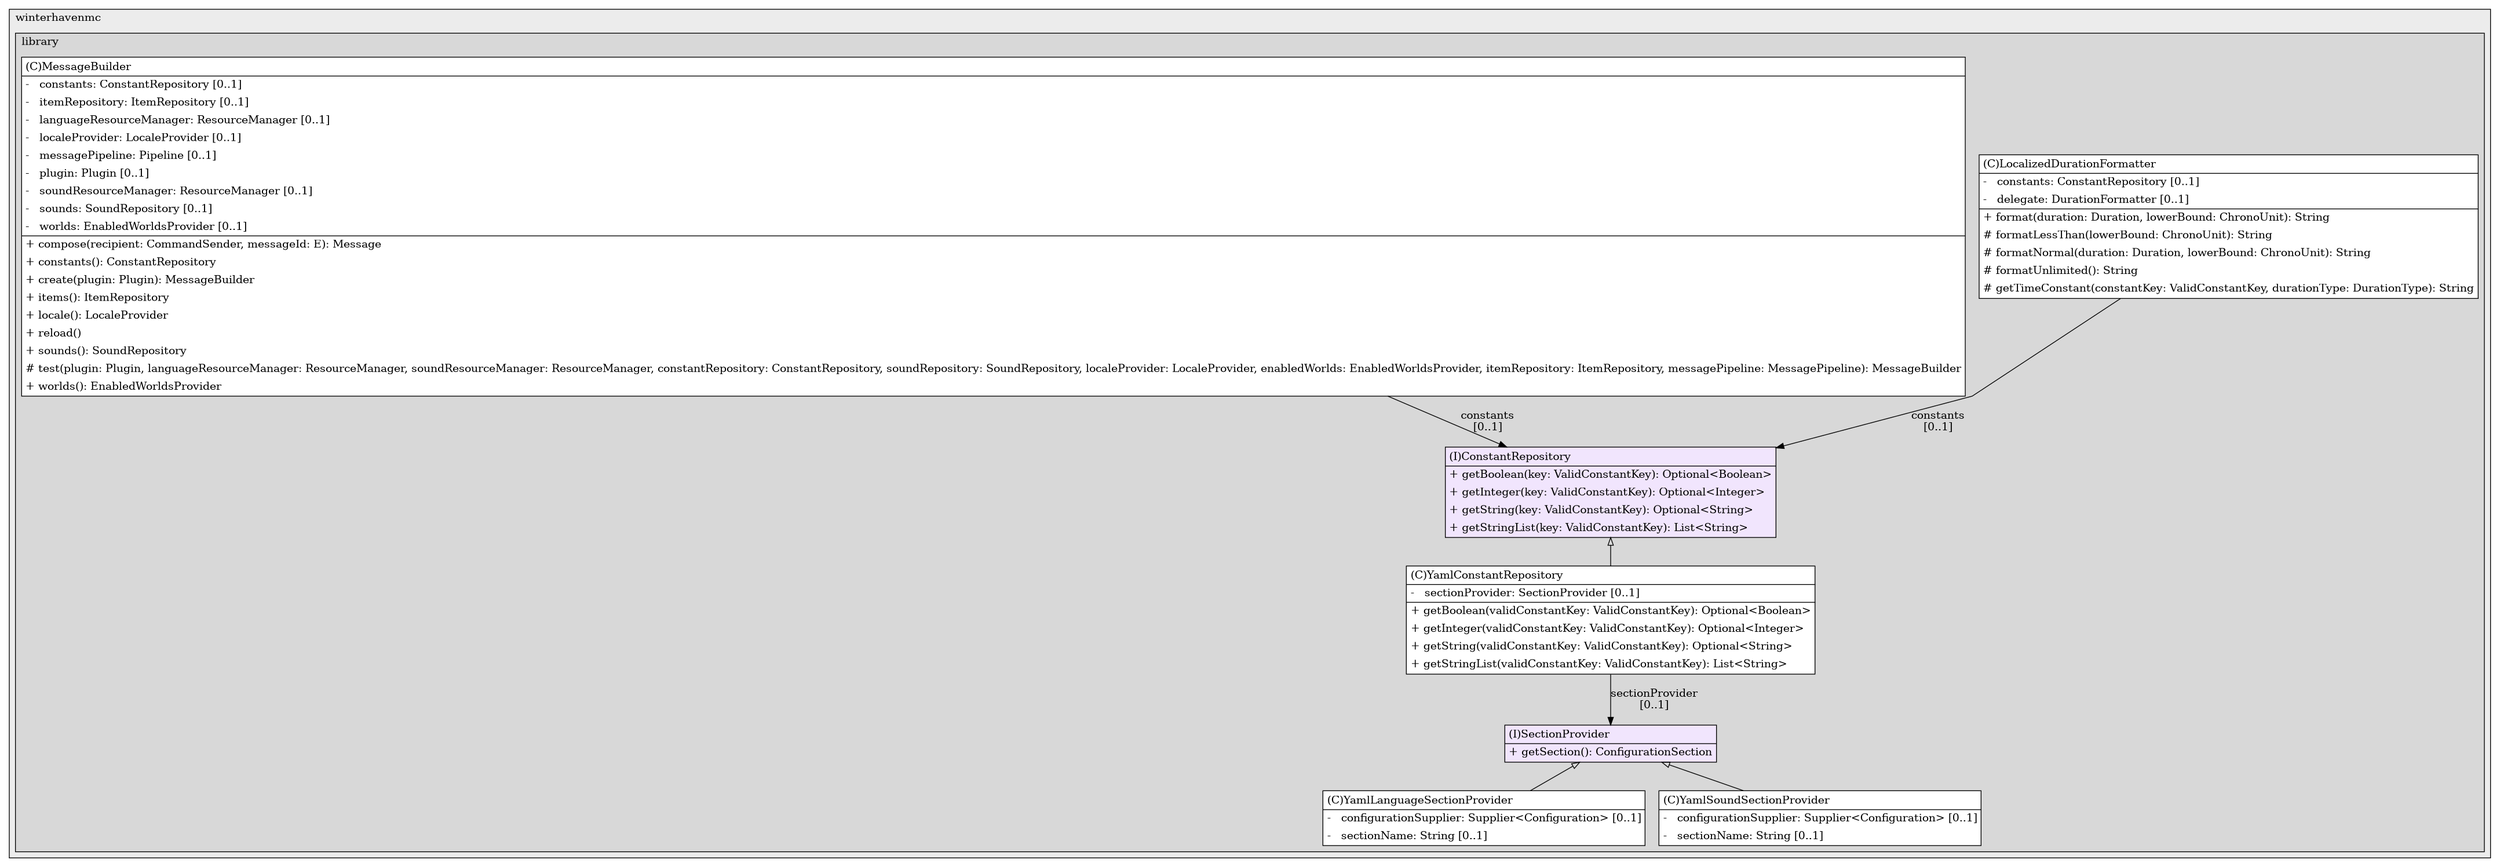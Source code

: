 @startuml

/' diagram meta data start
config=StructureConfiguration;
{
  "projectClassification": {
    "searchMode": "OpenProject", // OpenProject, AllProjects
    "includedProjects": "",
    "pathEndKeywords": "*.impl",
    "isClientPath": "",
    "isClientName": "",
    "isTestPath": "",
    "isTestName": "",
    "isMappingPath": "",
    "isMappingName": "",
    "isDataAccessPath": "",
    "isDataAccessName": "",
    "isDataStructurePath": "",
    "isDataStructureName": "",
    "isInterfaceStructuresPath": "",
    "isInterfaceStructuresName": "",
    "isEntryPointPath": "",
    "isEntryPointName": "",
    "treatFinalFieldsAsMandatory": false
  },
  "graphRestriction": {
    "classPackageExcludeFilter": "",
    "classPackageIncludeFilter": "",
    "classNameExcludeFilter": "",
    "classNameIncludeFilter": "",
    "methodNameExcludeFilter": "",
    "methodNameIncludeFilter": "",
    "removeByInheritance": "", // inheritance/annotation based filtering is done in a second step
    "removeByAnnotation": "",
    "removeByClassPackage": "", // cleanup the graph after inheritance/annotation based filtering is done
    "removeByClassName": "",
    "cutMappings": false,
    "cutEnum": true,
    "cutTests": true,
    "cutClient": true,
    "cutDataAccess": true,
    "cutInterfaceStructures": true,
    "cutDataStructures": true,
    "cutGetterAndSetter": true,
    "cutConstructors": true
  },
  "graphTraversal": {
    "forwardDepth": 4,
    "backwardDepth": 2,
    "classPackageExcludeFilter": "",
    "classPackageIncludeFilter": "",
    "classNameExcludeFilter": "",
    "classNameIncludeFilter": "",
    "methodNameExcludeFilter": "",
    "methodNameIncludeFilter": "",
    "hideMappings": false,
    "hideDataStructures": false,
    "hidePrivateMethods": true,
    "hideInterfaceCalls": false, // indirection: implementation -> interface (is hidden) -> implementation
    "onlyShowApplicationEntryPoints": false, // root node is included
    "useMethodCallsForStructureDiagram": "ForwardOnly" // ForwardOnly, BothDirections, No
  },
  "details": {
    "aggregation": "GroupByClass", // ByClass, GroupByClass, None
    "showClassGenericTypes": true,
    "showMethods": true,
    "showMethodParameterNames": true,
    "showMethodParameterTypes": true,
    "showMethodReturnType": true,
    "showPackageLevels": 2,
    "showDetailedClassStructure": true
  },
  "rootClass": "com.winterhavenmc.library.messagebuilder.adapters.resources.language.YamlConstantRepository",
  "extensionCallbackMethod": "" // qualified.class.name#methodName - signature: public static String method(String)
}
diagram meta data end '/



digraph g {
    rankdir="TB"
    splines=polyline
    

'nodes 
subgraph cluster_1655488073 { 
   	label=winterhavenmc
	labeljust=l
	fillcolor="#ececec"
	style=filled
   
   subgraph cluster_1412706428 { 
   	label=library
	labeljust=l
	fillcolor="#d8d8d8"
	style=filled
   
   ConstantRepository1152281911[
	label=<<TABLE BORDER="1" CELLBORDER="0" CELLPADDING="4" CELLSPACING="0">
<TR><TD ALIGN="LEFT" >(I)ConstantRepository</TD></TR>
<HR/>
<TR><TD ALIGN="LEFT" >+ getBoolean(key: ValidConstantKey): Optional&lt;Boolean&gt;</TD></TR>
<TR><TD ALIGN="LEFT" >+ getInteger(key: ValidConstantKey): Optional&lt;Integer&gt;</TD></TR>
<TR><TD ALIGN="LEFT" >+ getString(key: ValidConstantKey): Optional&lt;String&gt;</TD></TR>
<TR><TD ALIGN="LEFT" >+ getStringList(key: ValidConstantKey): List&lt;String&gt;</TD></TR>
</TABLE>>
	style=filled
	margin=0
	shape=plaintext
	fillcolor="#F1E5FD"
];

LocalizedDurationFormatter399425452[
	label=<<TABLE BORDER="1" CELLBORDER="0" CELLPADDING="4" CELLSPACING="0">
<TR><TD ALIGN="LEFT" >(C)LocalizedDurationFormatter</TD></TR>
<HR/>
<TR><TD ALIGN="LEFT" >-   constants: ConstantRepository [0..1]</TD></TR>
<TR><TD ALIGN="LEFT" >-   delegate: DurationFormatter [0..1]</TD></TR>
<HR/>
<TR><TD ALIGN="LEFT" >+ format(duration: Duration, lowerBound: ChronoUnit): String</TD></TR>
<TR><TD ALIGN="LEFT" ># formatLessThan(lowerBound: ChronoUnit): String</TD></TR>
<TR><TD ALIGN="LEFT" ># formatNormal(duration: Duration, lowerBound: ChronoUnit): String</TD></TR>
<TR><TD ALIGN="LEFT" ># formatUnlimited(): String</TD></TR>
<TR><TD ALIGN="LEFT" ># getTimeConstant(constantKey: ValidConstantKey, durationType: DurationType): String</TD></TR>
</TABLE>>
	style=filled
	margin=0
	shape=plaintext
	fillcolor="#FFFFFF"
];

MessageBuilder103479893[
	label=<<TABLE BORDER="1" CELLBORDER="0" CELLPADDING="4" CELLSPACING="0">
<TR><TD ALIGN="LEFT" >(C)MessageBuilder</TD></TR>
<HR/>
<TR><TD ALIGN="LEFT" >-   constants: ConstantRepository [0..1]</TD></TR>
<TR><TD ALIGN="LEFT" >-   itemRepository: ItemRepository [0..1]</TD></TR>
<TR><TD ALIGN="LEFT" >-   languageResourceManager: ResourceManager [0..1]</TD></TR>
<TR><TD ALIGN="LEFT" >-   localeProvider: LocaleProvider [0..1]</TD></TR>
<TR><TD ALIGN="LEFT" >-   messagePipeline: Pipeline [0..1]</TD></TR>
<TR><TD ALIGN="LEFT" >-   plugin: Plugin [0..1]</TD></TR>
<TR><TD ALIGN="LEFT" >-   soundResourceManager: ResourceManager [0..1]</TD></TR>
<TR><TD ALIGN="LEFT" >-   sounds: SoundRepository [0..1]</TD></TR>
<TR><TD ALIGN="LEFT" >-   worlds: EnabledWorldsProvider [0..1]</TD></TR>
<HR/>
<TR><TD ALIGN="LEFT" >+ compose(recipient: CommandSender, messageId: E): Message</TD></TR>
<TR><TD ALIGN="LEFT" >+ constants(): ConstantRepository</TD></TR>
<TR><TD ALIGN="LEFT" >+ create(plugin: Plugin): MessageBuilder</TD></TR>
<TR><TD ALIGN="LEFT" >+ items(): ItemRepository</TD></TR>
<TR><TD ALIGN="LEFT" >+ locale(): LocaleProvider</TD></TR>
<TR><TD ALIGN="LEFT" >+ reload()</TD></TR>
<TR><TD ALIGN="LEFT" >+ sounds(): SoundRepository</TD></TR>
<TR><TD ALIGN="LEFT" ># test(plugin: Plugin, languageResourceManager: ResourceManager, soundResourceManager: ResourceManager, constantRepository: ConstantRepository, soundRepository: SoundRepository, localeProvider: LocaleProvider, enabledWorlds: EnabledWorldsProvider, itemRepository: ItemRepository, messagePipeline: MessagePipeline): MessageBuilder</TD></TR>
<TR><TD ALIGN="LEFT" >+ worlds(): EnabledWorldsProvider</TD></TR>
</TABLE>>
	style=filled
	margin=0
	shape=plaintext
	fillcolor="#FFFFFF"
];

SectionProvider1859949731[
	label=<<TABLE BORDER="1" CELLBORDER="0" CELLPADDING="4" CELLSPACING="0">
<TR><TD ALIGN="LEFT" >(I)SectionProvider</TD></TR>
<HR/>
<TR><TD ALIGN="LEFT" >+ getSection(): ConfigurationSection</TD></TR>
</TABLE>>
	style=filled
	margin=0
	shape=plaintext
	fillcolor="#F1E5FD"
];

YamlConstantRepository312533400[
	label=<<TABLE BORDER="1" CELLBORDER="0" CELLPADDING="4" CELLSPACING="0">
<TR><TD ALIGN="LEFT" >(C)YamlConstantRepository</TD></TR>
<HR/>
<TR><TD ALIGN="LEFT" >-   sectionProvider: SectionProvider [0..1]</TD></TR>
<HR/>
<TR><TD ALIGN="LEFT" >+ getBoolean(validConstantKey: ValidConstantKey): Optional&lt;Boolean&gt;</TD></TR>
<TR><TD ALIGN="LEFT" >+ getInteger(validConstantKey: ValidConstantKey): Optional&lt;Integer&gt;</TD></TR>
<TR><TD ALIGN="LEFT" >+ getString(validConstantKey: ValidConstantKey): Optional&lt;String&gt;</TD></TR>
<TR><TD ALIGN="LEFT" >+ getStringList(validConstantKey: ValidConstantKey): List&lt;String&gt;</TD></TR>
</TABLE>>
	style=filled
	margin=0
	shape=plaintext
	fillcolor="#FFFFFF"
];

YamlLanguageSectionProvider312533400[
	label=<<TABLE BORDER="1" CELLBORDER="0" CELLPADDING="4" CELLSPACING="0">
<TR><TD ALIGN="LEFT" >(C)YamlLanguageSectionProvider</TD></TR>
<HR/>
<TR><TD ALIGN="LEFT" >-   configurationSupplier: Supplier&lt;Configuration&gt; [0..1]</TD></TR>
<TR><TD ALIGN="LEFT" >-   sectionName: String [0..1]</TD></TR>
</TABLE>>
	style=filled
	margin=0
	shape=plaintext
	fillcolor="#FFFFFF"
];

YamlSoundSectionProvider1058105345[
	label=<<TABLE BORDER="1" CELLBORDER="0" CELLPADDING="4" CELLSPACING="0">
<TR><TD ALIGN="LEFT" >(C)YamlSoundSectionProvider</TD></TR>
<HR/>
<TR><TD ALIGN="LEFT" >-   configurationSupplier: Supplier&lt;Configuration&gt; [0..1]</TD></TR>
<TR><TD ALIGN="LEFT" >-   sectionName: String [0..1]</TD></TR>
</TABLE>>
	style=filled
	margin=0
	shape=plaintext
	fillcolor="#FFFFFF"
];
} 
} 

'edges    
ConstantRepository1152281911 -> YamlConstantRepository312533400[arrowhead=none, arrowtail=empty, dir=both];
LocalizedDurationFormatter399425452 -> ConstantRepository1152281911[label="constants
[0..1]"];
MessageBuilder103479893 -> ConstantRepository1152281911[label="constants
[0..1]"];
SectionProvider1859949731 -> YamlLanguageSectionProvider312533400[arrowhead=none, arrowtail=empty, dir=both];
SectionProvider1859949731 -> YamlSoundSectionProvider1058105345[arrowhead=none, arrowtail=empty, dir=both];
YamlConstantRepository312533400 -> SectionProvider1859949731[label="sectionProvider
[0..1]"];
    
}
@enduml
